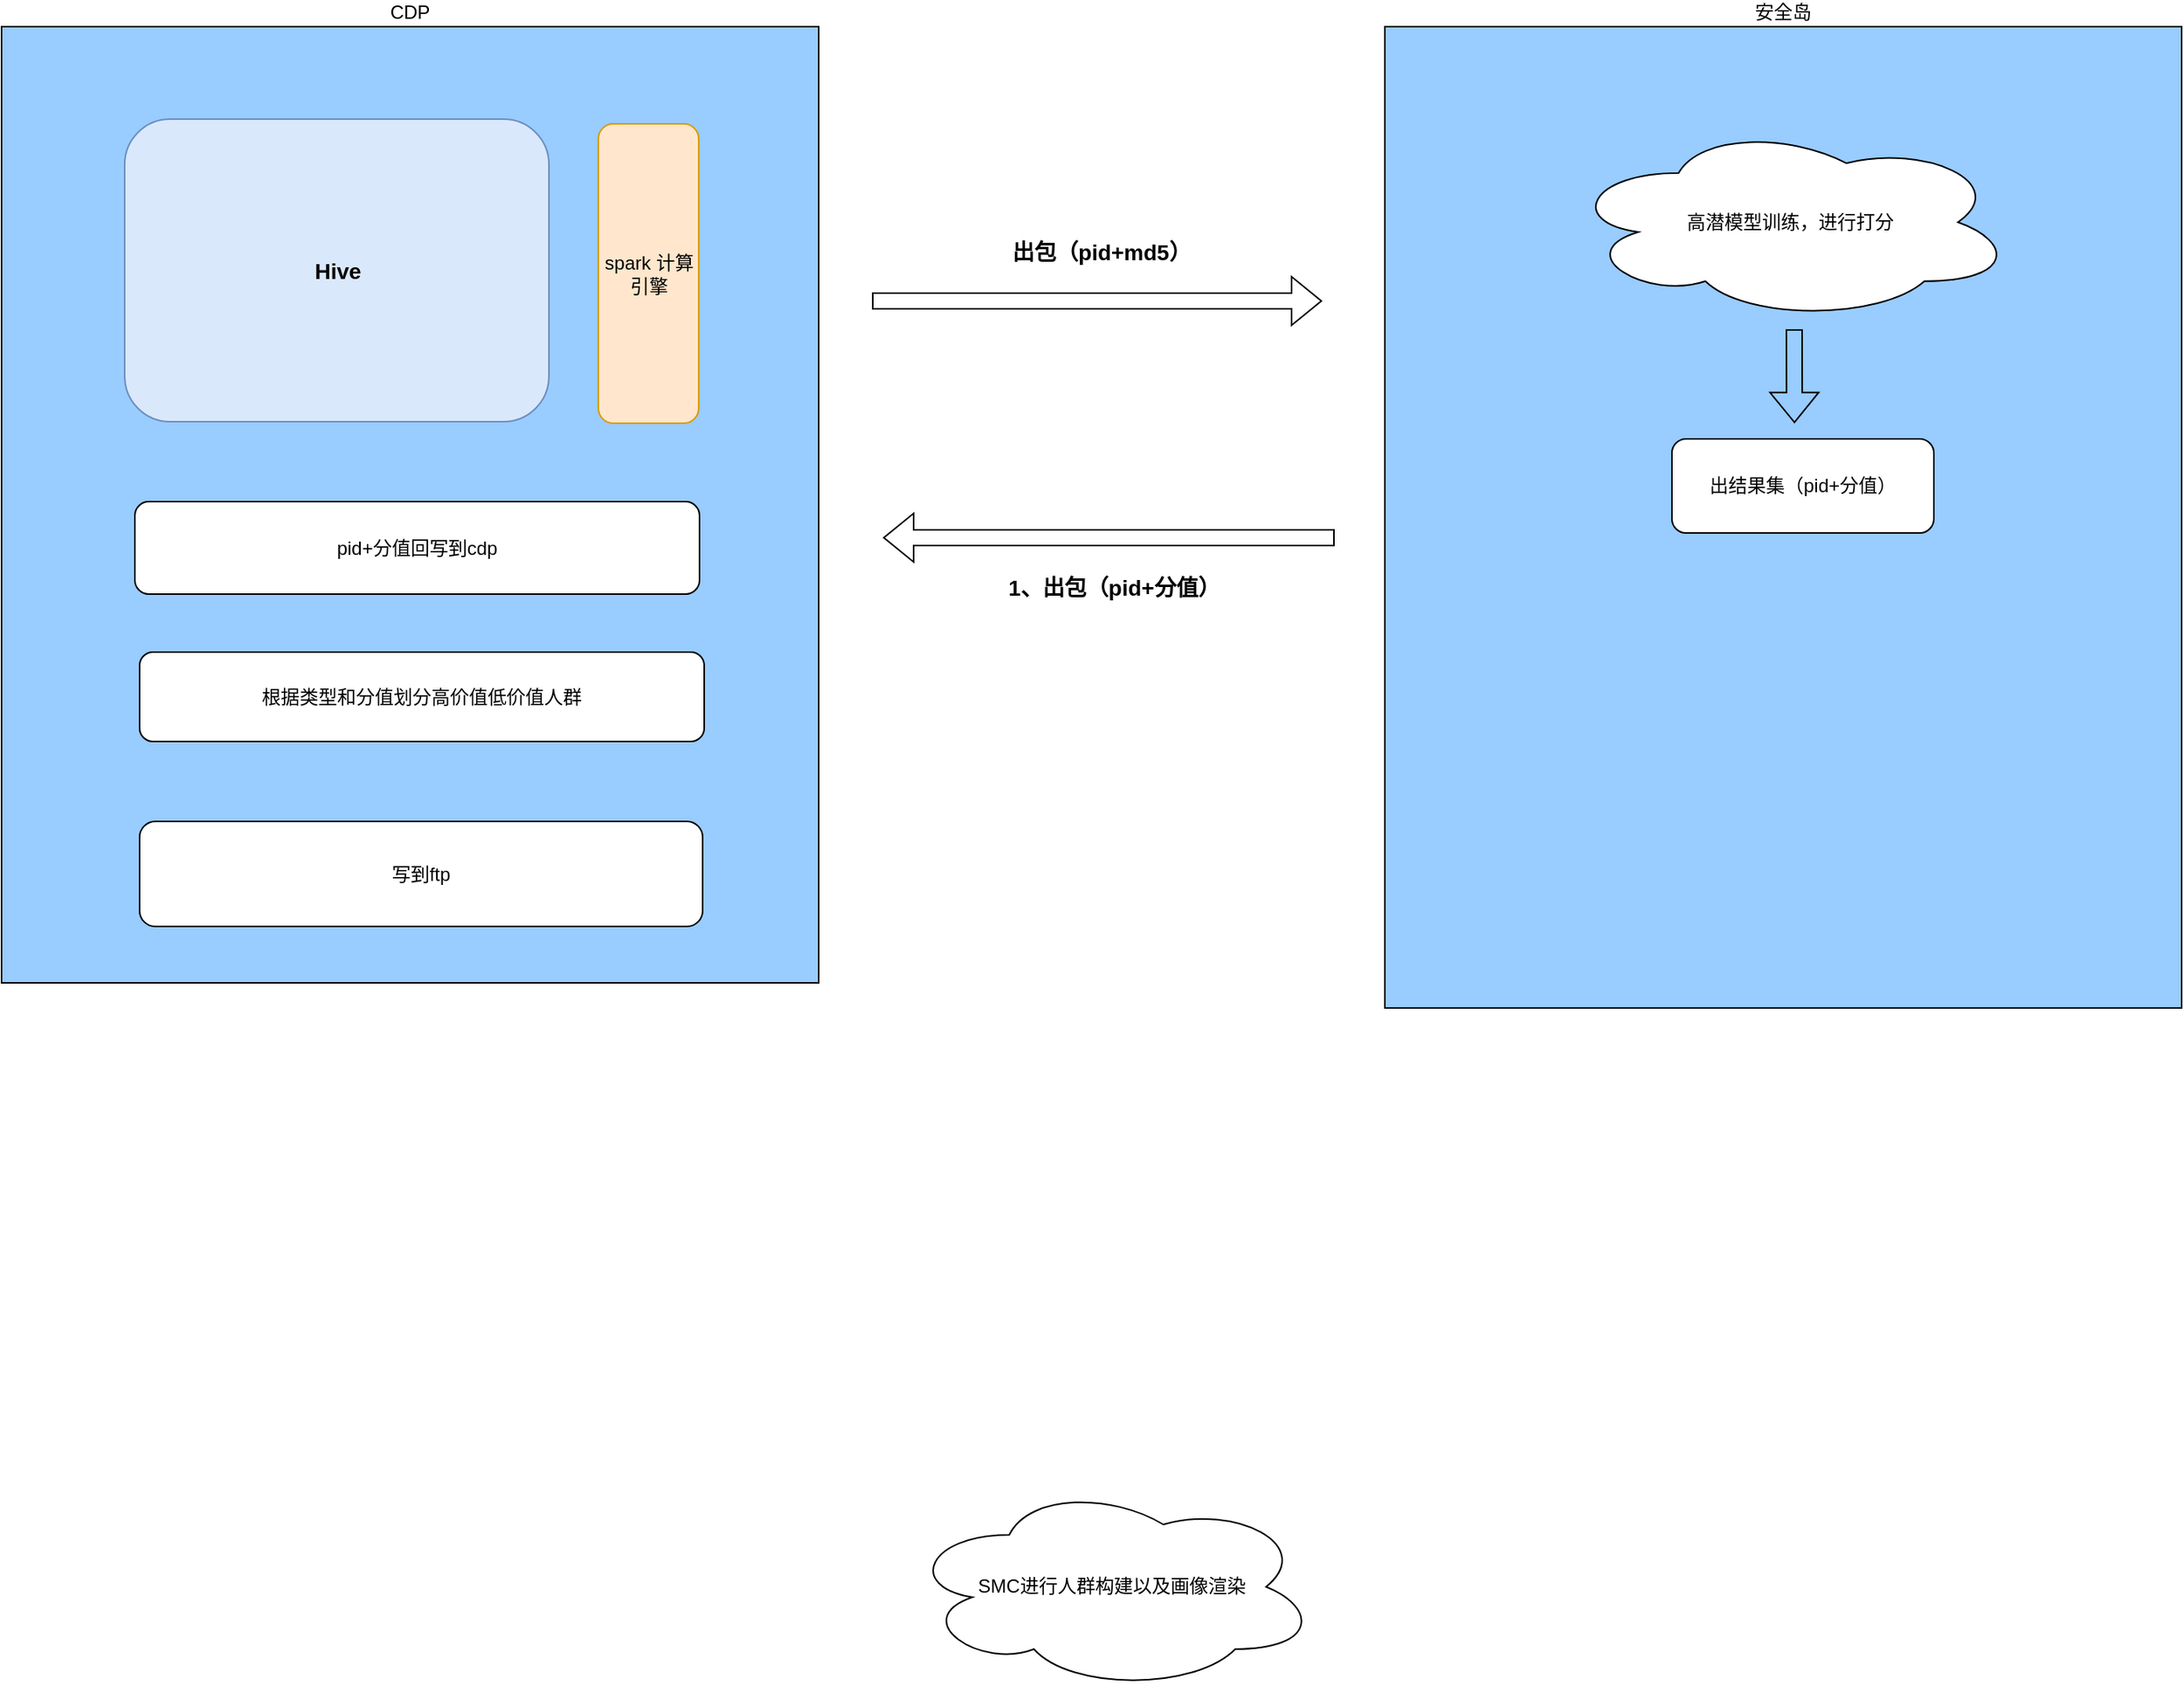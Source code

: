 <mxfile version="21.1.2" type="github">
  <diagram name="第 1 页" id="9FNGOSTYdFmzoKh4jky8">
    <mxGraphModel dx="3369" dy="761" grid="0" gridSize="10" guides="1" tooltips="1" connect="1" arrows="1" fold="1" page="1" pageScale="1" pageWidth="1700" pageHeight="1100" math="0" shadow="0">
      <root>
        <mxCell id="0" />
        <mxCell id="1" parent="0" />
        <mxCell id="w8Ea4wfVR7hNAdVZ4RfK-1" value="CDP" style="rounded=0;whiteSpace=wrap;html=1;labelPosition=center;verticalLabelPosition=top;align=center;verticalAlign=bottom;fillColor=#99CCFF;" vertex="1" parent="1">
          <mxGeometry x="-141" y="106" width="521" height="610" as="geometry" />
        </mxCell>
        <mxCell id="w8Ea4wfVR7hNAdVZ4RfK-2" value="&lt;b&gt;&lt;font style=&quot;font-size: 14px;&quot;&gt;Hive&lt;/font&gt;&lt;/b&gt;" style="rounded=1;whiteSpace=wrap;html=1;fillColor=#dae8fc;strokeColor=#6c8ebf;labelPosition=center;verticalLabelPosition=middle;align=center;verticalAlign=middle;" vertex="1" parent="1">
          <mxGeometry x="-62.5" y="165" width="270.5" height="193" as="geometry" />
        </mxCell>
        <mxCell id="w8Ea4wfVR7hNAdVZ4RfK-4" value="spark 计算引擎" style="rounded=1;whiteSpace=wrap;html=1;fillColor=#ffe6cc;strokeColor=#d79b00;" vertex="1" parent="1">
          <mxGeometry x="239.5" y="168" width="64" height="191" as="geometry" />
        </mxCell>
        <mxCell id="w8Ea4wfVR7hNAdVZ4RfK-5" value="安全岛" style="rounded=0;whiteSpace=wrap;html=1;labelPosition=center;verticalLabelPosition=top;align=center;verticalAlign=bottom;fillColor=#99CCFF;" vertex="1" parent="1">
          <mxGeometry x="741" y="106" width="508" height="626" as="geometry" />
        </mxCell>
        <mxCell id="w8Ea4wfVR7hNAdVZ4RfK-6" value="" style="shape=flexArrow;endArrow=classic;html=1;rounded=0;" edge="1" parent="1">
          <mxGeometry width="50" height="50" relative="1" as="geometry">
            <mxPoint x="414" y="281" as="sourcePoint" />
            <mxPoint x="701" y="281" as="targetPoint" />
          </mxGeometry>
        </mxCell>
        <mxCell id="w8Ea4wfVR7hNAdVZ4RfK-7" value="出包（pid+md5）" style="text;html=1;strokeColor=none;fillColor=none;align=center;verticalAlign=middle;whiteSpace=wrap;rounded=0;fontStyle=1;fontSize=14;" vertex="1" parent="1">
          <mxGeometry x="489" y="236" width="143" height="28" as="geometry" />
        </mxCell>
        <mxCell id="w8Ea4wfVR7hNAdVZ4RfK-11" value="" style="shape=flexArrow;endArrow=classic;html=1;rounded=0;" edge="1" parent="1">
          <mxGeometry width="50" height="50" relative="1" as="geometry">
            <mxPoint x="709" y="432" as="sourcePoint" />
            <mxPoint x="421" y="432" as="targetPoint" />
          </mxGeometry>
        </mxCell>
        <mxCell id="w8Ea4wfVR7hNAdVZ4RfK-12" value="1、出包（pid+分值）" style="text;html=1;strokeColor=none;fillColor=none;align=center;verticalAlign=middle;whiteSpace=wrap;rounded=0;fontStyle=1;fontSize=14;" vertex="1" parent="1">
          <mxGeometry x="497" y="450" width="143" height="28" as="geometry" />
        </mxCell>
        <mxCell id="w8Ea4wfVR7hNAdVZ4RfK-18" value="SMC进行人群构建以及画像渲染" style="ellipse;shape=cloud;whiteSpace=wrap;html=1;" vertex="1" parent="1">
          <mxGeometry x="436" y="1035" width="262" height="132.5" as="geometry" />
        </mxCell>
        <mxCell id="w8Ea4wfVR7hNAdVZ4RfK-23" value="高潜模型训练，进行打分" style="ellipse;shape=cloud;whiteSpace=wrap;html=1;" vertex="1" parent="1">
          <mxGeometry x="857" y="168" width="285" height="125.5" as="geometry" />
        </mxCell>
        <mxCell id="w8Ea4wfVR7hNAdVZ4RfK-24" value="" style="shape=flexArrow;endArrow=classic;html=1;rounded=0;entryX=0.514;entryY=0.404;entryDx=0;entryDy=0;entryPerimeter=0;" edge="1" parent="1" target="w8Ea4wfVR7hNAdVZ4RfK-5">
          <mxGeometry width="50" height="50" relative="1" as="geometry">
            <mxPoint x="1002" y="299" as="sourcePoint" />
            <mxPoint x="1052" y="249" as="targetPoint" />
          </mxGeometry>
        </mxCell>
        <mxCell id="w8Ea4wfVR7hNAdVZ4RfK-25" value="出结果集（pid+分值）" style="rounded=1;whiteSpace=wrap;html=1;" vertex="1" parent="1">
          <mxGeometry x="924" y="369" width="167" height="60" as="geometry" />
        </mxCell>
        <mxCell id="w8Ea4wfVR7hNAdVZ4RfK-26" value="pid+分值回写到cdp" style="rounded=1;whiteSpace=wrap;html=1;" vertex="1" parent="1">
          <mxGeometry x="-56" y="409" width="360" height="59" as="geometry" />
        </mxCell>
        <mxCell id="w8Ea4wfVR7hNAdVZ4RfK-27" value="根据类型和分值划分高价值低价值人群" style="rounded=1;whiteSpace=wrap;html=1;" vertex="1" parent="1">
          <mxGeometry x="-53" y="505" width="360" height="57" as="geometry" />
        </mxCell>
        <mxCell id="w8Ea4wfVR7hNAdVZ4RfK-28" value="写到ftp" style="rounded=1;whiteSpace=wrap;html=1;" vertex="1" parent="1">
          <mxGeometry x="-53" y="613" width="359" height="67" as="geometry" />
        </mxCell>
      </root>
    </mxGraphModel>
  </diagram>
</mxfile>
